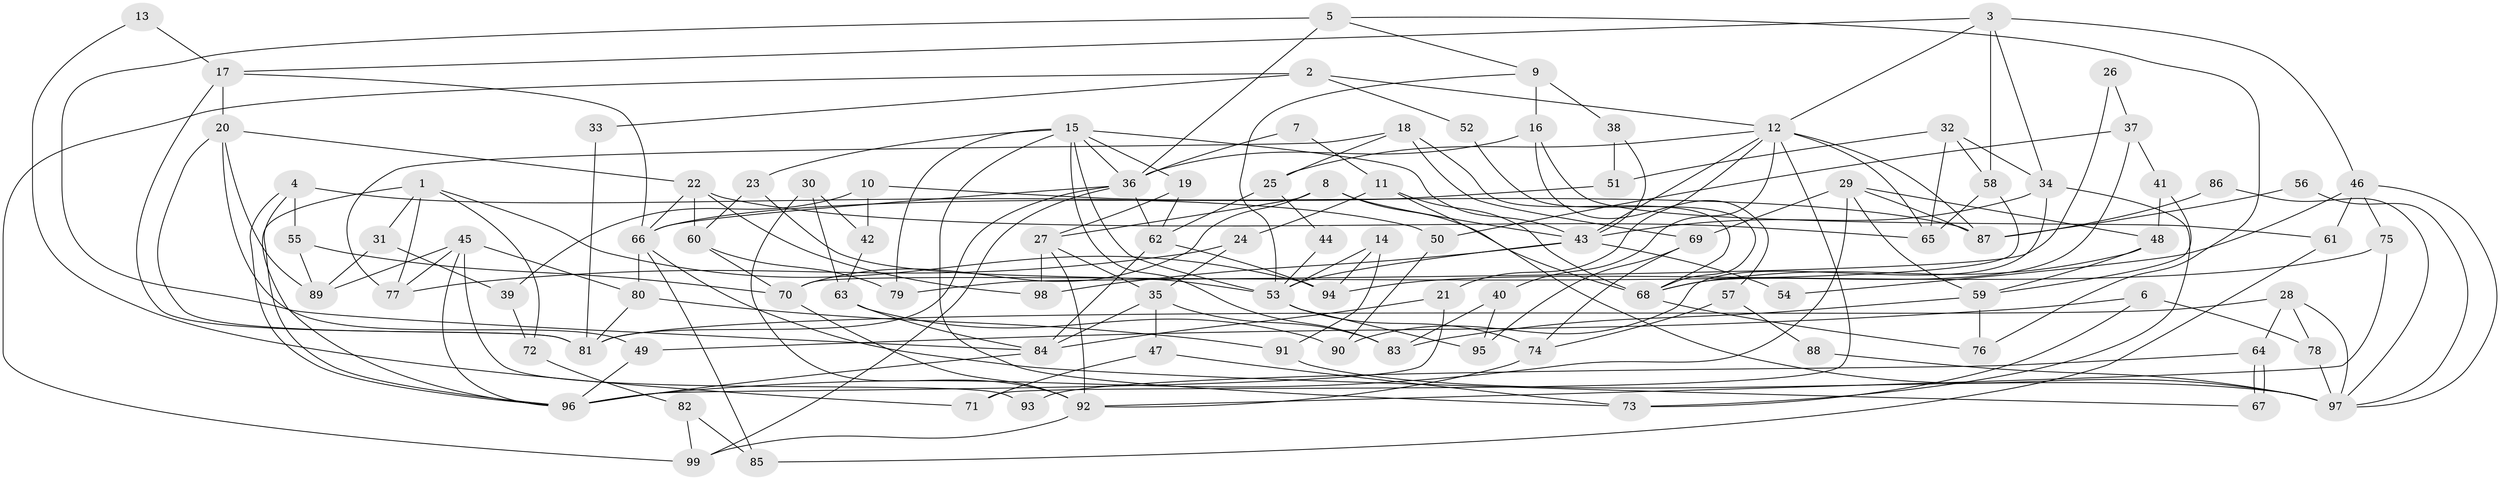 // Generated by graph-tools (version 1.1) at 2025/50/03/09/25 04:50:55]
// undirected, 99 vertices, 198 edges
graph export_dot {
graph [start="1"]
  node [color=gray90,style=filled];
  1;
  2;
  3;
  4;
  5;
  6;
  7;
  8;
  9;
  10;
  11;
  12;
  13;
  14;
  15;
  16;
  17;
  18;
  19;
  20;
  21;
  22;
  23;
  24;
  25;
  26;
  27;
  28;
  29;
  30;
  31;
  32;
  33;
  34;
  35;
  36;
  37;
  38;
  39;
  40;
  41;
  42;
  43;
  44;
  45;
  46;
  47;
  48;
  49;
  50;
  51;
  52;
  53;
  54;
  55;
  56;
  57;
  58;
  59;
  60;
  61;
  62;
  63;
  64;
  65;
  66;
  67;
  68;
  69;
  70;
  71;
  72;
  73;
  74;
  75;
  76;
  77;
  78;
  79;
  80;
  81;
  82;
  83;
  84;
  85;
  86;
  87;
  88;
  89;
  90;
  91;
  92;
  93;
  94;
  95;
  96;
  97;
  98;
  99;
  1 -- 94;
  1 -- 96;
  1 -- 31;
  1 -- 72;
  1 -- 77;
  2 -- 12;
  2 -- 99;
  2 -- 33;
  2 -- 52;
  3 -- 12;
  3 -- 34;
  3 -- 17;
  3 -- 46;
  3 -- 58;
  4 -- 55;
  4 -- 96;
  4 -- 96;
  4 -- 50;
  5 -- 36;
  5 -- 84;
  5 -- 9;
  5 -- 76;
  6 -- 73;
  6 -- 49;
  6 -- 78;
  7 -- 11;
  7 -- 36;
  8 -- 68;
  8 -- 70;
  8 -- 27;
  8 -- 43;
  9 -- 53;
  9 -- 16;
  9 -- 38;
  10 -- 87;
  10 -- 39;
  10 -- 42;
  11 -- 97;
  11 -- 24;
  11 -- 68;
  12 -- 21;
  12 -- 65;
  12 -- 25;
  12 -- 40;
  12 -- 43;
  12 -- 71;
  12 -- 87;
  13 -- 71;
  13 -- 17;
  14 -- 53;
  14 -- 91;
  14 -- 94;
  15 -- 53;
  15 -- 43;
  15 -- 19;
  15 -- 23;
  15 -- 36;
  15 -- 73;
  15 -- 79;
  15 -- 83;
  16 -- 36;
  16 -- 57;
  16 -- 61;
  17 -- 81;
  17 -- 20;
  17 -- 66;
  18 -- 25;
  18 -- 68;
  18 -- 69;
  18 -- 77;
  19 -- 27;
  19 -- 62;
  20 -- 81;
  20 -- 22;
  20 -- 49;
  20 -- 89;
  21 -- 84;
  21 -- 96;
  22 -- 66;
  22 -- 60;
  22 -- 65;
  22 -- 98;
  23 -- 60;
  23 -- 53;
  24 -- 77;
  24 -- 35;
  25 -- 62;
  25 -- 44;
  26 -- 37;
  26 -- 79;
  27 -- 98;
  27 -- 35;
  27 -- 92;
  28 -- 78;
  28 -- 81;
  28 -- 64;
  28 -- 97;
  29 -- 96;
  29 -- 59;
  29 -- 48;
  29 -- 69;
  29 -- 87;
  30 -- 42;
  30 -- 92;
  30 -- 63;
  31 -- 89;
  31 -- 39;
  32 -- 65;
  32 -- 51;
  32 -- 34;
  32 -- 58;
  33 -- 81;
  34 -- 43;
  34 -- 73;
  34 -- 90;
  35 -- 83;
  35 -- 47;
  35 -- 84;
  36 -- 62;
  36 -- 66;
  36 -- 81;
  36 -- 99;
  37 -- 68;
  37 -- 41;
  37 -- 50;
  38 -- 43;
  38 -- 51;
  39 -- 72;
  40 -- 95;
  40 -- 83;
  41 -- 48;
  41 -- 59;
  42 -- 63;
  43 -- 53;
  43 -- 54;
  43 -- 98;
  44 -- 53;
  45 -- 96;
  45 -- 77;
  45 -- 80;
  45 -- 89;
  45 -- 93;
  46 -- 75;
  46 -- 54;
  46 -- 61;
  46 -- 97;
  47 -- 73;
  47 -- 71;
  48 -- 68;
  48 -- 59;
  49 -- 96;
  50 -- 90;
  51 -- 66;
  52 -- 68;
  53 -- 74;
  53 -- 95;
  55 -- 89;
  55 -- 70;
  56 -- 87;
  56 -- 97;
  57 -- 74;
  57 -- 88;
  58 -- 65;
  58 -- 70;
  59 -- 83;
  59 -- 76;
  60 -- 70;
  60 -- 79;
  61 -- 85;
  62 -- 84;
  62 -- 94;
  63 -- 90;
  63 -- 84;
  64 -- 67;
  64 -- 67;
  64 -- 93;
  66 -- 67;
  66 -- 80;
  66 -- 85;
  68 -- 76;
  69 -- 74;
  69 -- 95;
  70 -- 92;
  72 -- 82;
  74 -- 92;
  75 -- 92;
  75 -- 94;
  78 -- 97;
  80 -- 81;
  80 -- 91;
  82 -- 85;
  82 -- 99;
  84 -- 96;
  86 -- 97;
  86 -- 87;
  88 -- 97;
  91 -- 97;
  92 -- 99;
}

